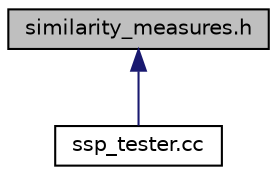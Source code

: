 digraph "similarity_measures.h"
{
 // LATEX_PDF_SIZE
  edge [fontname="Helvetica",fontsize="10",labelfontname="Helvetica",labelfontsize="10"];
  node [fontname="Helvetica",fontsize="10",shape=record];
  Node1 [label="similarity_measures.h",height=0.2,width=0.4,color="black", fillcolor="grey75", style="filled", fontcolor="black",tooltip="Similarity measures."];
  Node1 -> Node2 [dir="back",color="midnightblue",fontsize="10",style="solid"];
  Node2 [label="ssp_tester.cc",height=0.2,width=0.4,color="black", fillcolor="white", style="filled",URL="$ssp__tester_8cc.html",tooltip="SSP test program."];
}
